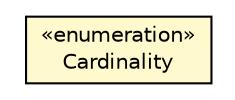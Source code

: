 #!/usr/local/bin/dot
#
# Class diagram 
# Generated by UMLGraph version R5_6-24-gf6e263 (http://www.umlgraph.org/)
#

digraph G {
	edge [fontname="Helvetica",fontsize=10,labelfontname="Helvetica",labelfontsize=10];
	node [fontname="Helvetica",fontsize=10,shape=plaintext];
	nodesep=0.25;
	ranksep=0.5;
	// org.universAAL.middleware.api.annotation.Cardinality
	c112911 [label=<<table title="org.universAAL.middleware.api.annotation.Cardinality" border="0" cellborder="1" cellspacing="0" cellpadding="2" port="p" bgcolor="lemonChiffon" href="./Cardinality.html">
		<tr><td><table border="0" cellspacing="0" cellpadding="1">
<tr><td align="center" balign="center"> &#171;enumeration&#187; </td></tr>
<tr><td align="center" balign="center"> Cardinality </td></tr>
		</table></td></tr>
		</table>>, URL="./Cardinality.html", fontname="Helvetica", fontcolor="black", fontsize=10.0];
}

